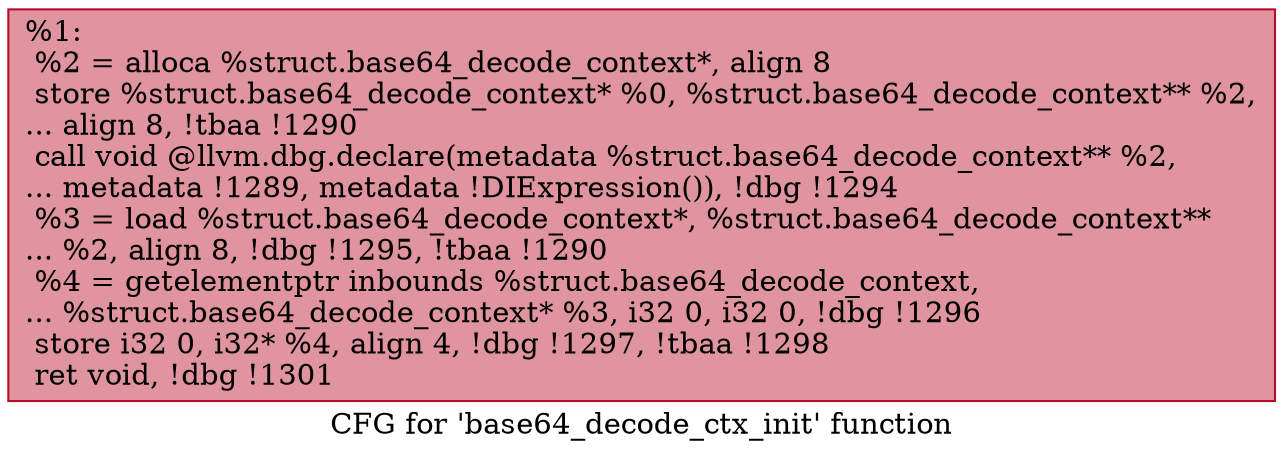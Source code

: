 digraph "CFG for 'base64_decode_ctx_init' function" {
	label="CFG for 'base64_decode_ctx_init' function";

	Node0x1e7e7b0 [shape=record,color="#b70d28ff", style=filled, fillcolor="#b70d2870",label="{%1:\l  %2 = alloca %struct.base64_decode_context*, align 8\l  store %struct.base64_decode_context* %0, %struct.base64_decode_context** %2,\l... align 8, !tbaa !1290\l  call void @llvm.dbg.declare(metadata %struct.base64_decode_context** %2,\l... metadata !1289, metadata !DIExpression()), !dbg !1294\l  %3 = load %struct.base64_decode_context*, %struct.base64_decode_context**\l... %2, align 8, !dbg !1295, !tbaa !1290\l  %4 = getelementptr inbounds %struct.base64_decode_context,\l... %struct.base64_decode_context* %3, i32 0, i32 0, !dbg !1296\l  store i32 0, i32* %4, align 4, !dbg !1297, !tbaa !1298\l  ret void, !dbg !1301\l}"];
}
